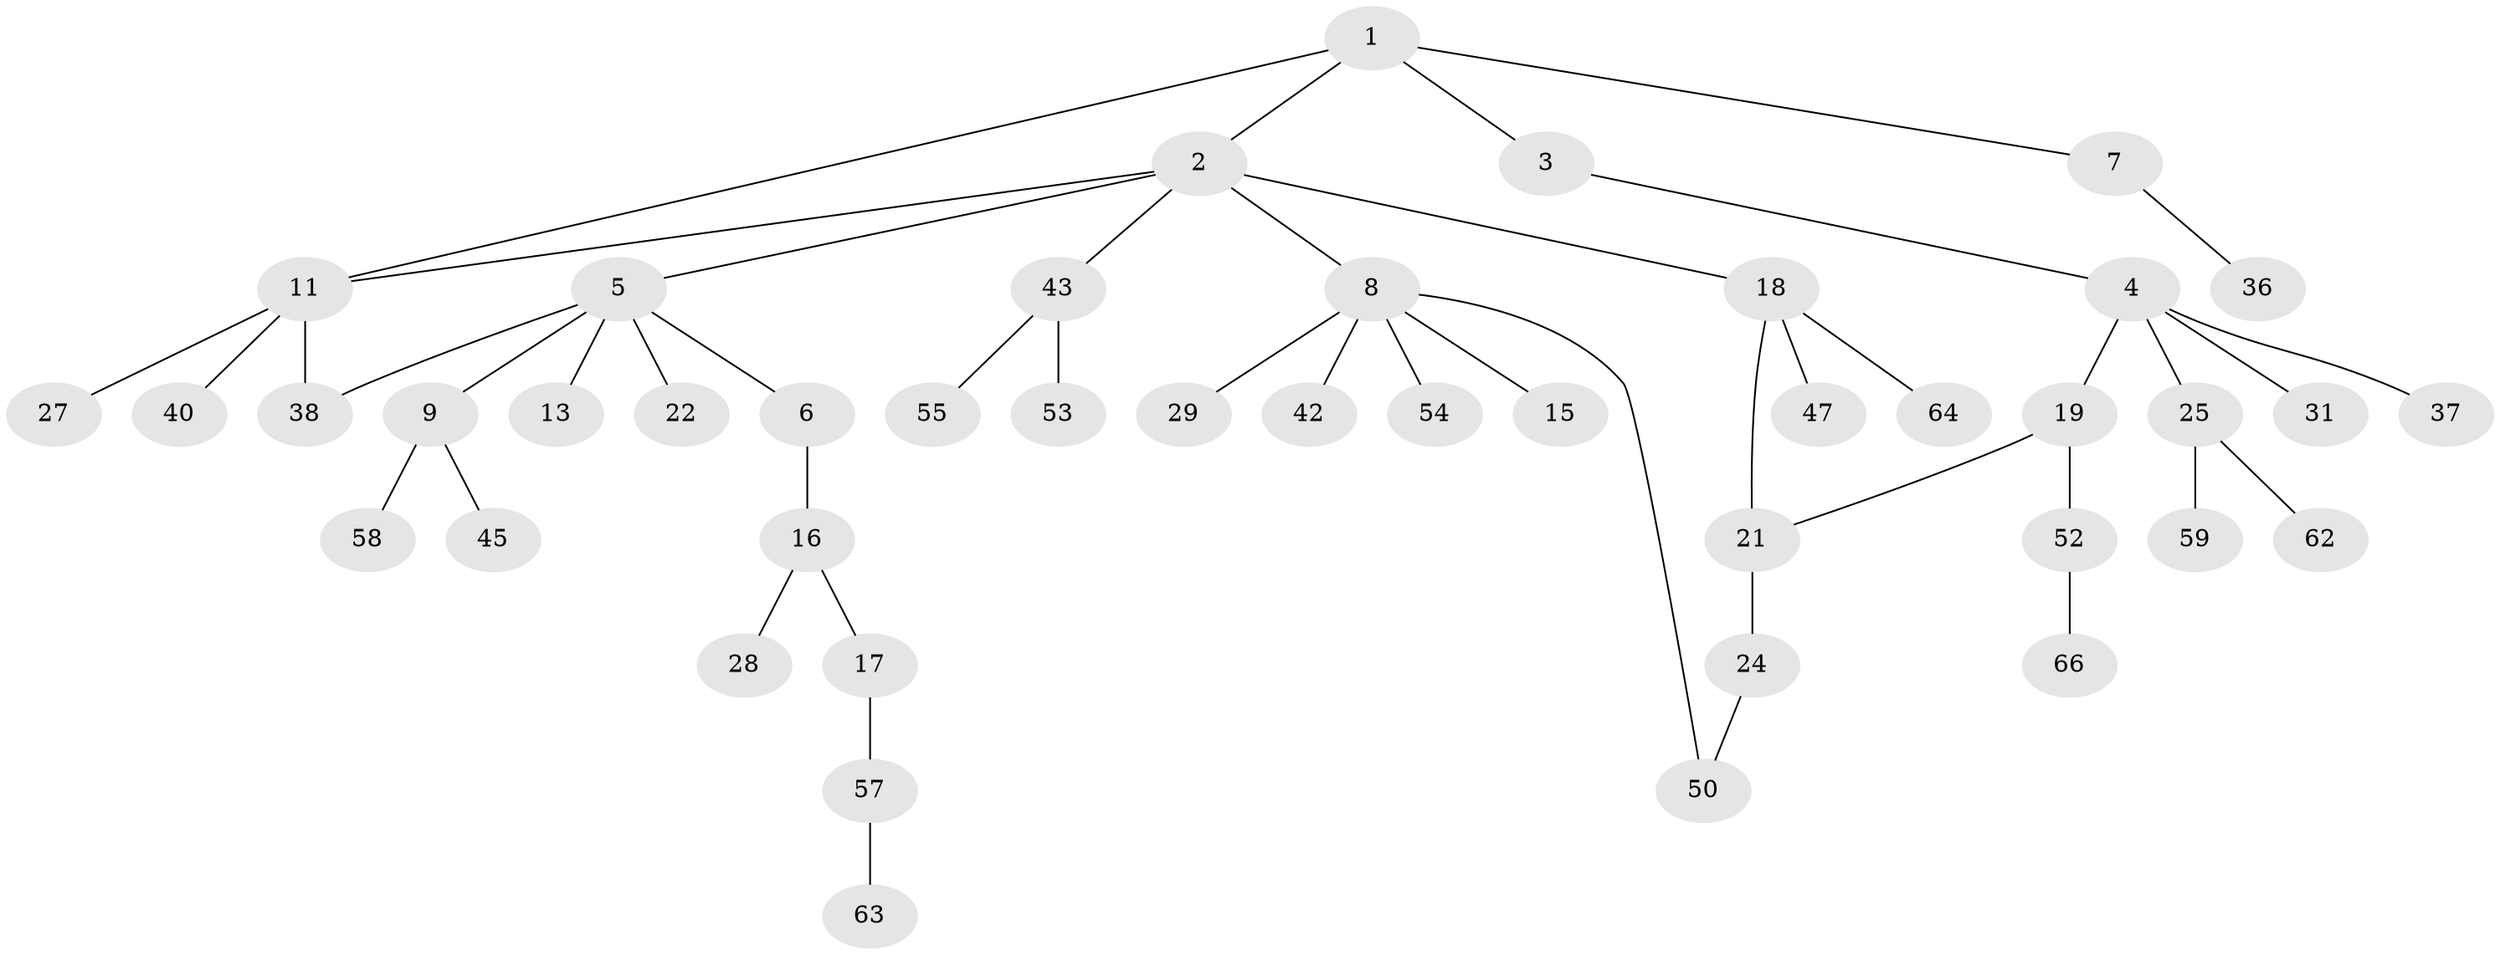 // Generated by graph-tools (version 1.1) at 2025/51/02/27/25 19:51:39]
// undirected, 44 vertices, 47 edges
graph export_dot {
graph [start="1"]
  node [color=gray90,style=filled];
  1;
  2 [super="+10"];
  3 [super="+51"];
  4 [super="+12"];
  5 [super="+32"];
  6;
  7 [super="+41"];
  8 [super="+14"];
  9 [super="+35"];
  11 [super="+23"];
  13;
  15;
  16 [super="+61"];
  17 [super="+26"];
  18 [super="+20"];
  19 [super="+30"];
  21 [super="+48"];
  22;
  24 [super="+34"];
  25 [super="+49"];
  27;
  28 [super="+33"];
  29;
  31;
  36;
  37;
  38 [super="+39"];
  40 [super="+46"];
  42;
  43 [super="+44"];
  45;
  47;
  50 [super="+56"];
  52 [super="+60"];
  53;
  54;
  55;
  57 [super="+65"];
  58;
  59;
  62;
  63;
  64;
  66;
  1 -- 2;
  1 -- 3;
  1 -- 7;
  1 -- 11;
  2 -- 5;
  2 -- 8;
  2 -- 18;
  2 -- 11;
  2 -- 43;
  3 -- 4;
  4 -- 25;
  4 -- 37;
  4 -- 19;
  4 -- 31;
  5 -- 6;
  5 -- 9;
  5 -- 13;
  5 -- 22;
  5 -- 38;
  6 -- 16;
  7 -- 36;
  8 -- 15;
  8 -- 42;
  8 -- 50;
  8 -- 54;
  8 -- 29;
  9 -- 58;
  9 -- 45;
  11 -- 40;
  11 -- 27;
  11 -- 38;
  16 -- 17;
  16 -- 28;
  17 -- 57;
  18 -- 64;
  18 -- 21;
  18 -- 47;
  19 -- 52;
  19 -- 21;
  21 -- 24;
  24 -- 50;
  25 -- 59;
  25 -- 62;
  43 -- 53;
  43 -- 55;
  52 -- 66;
  57 -- 63;
}
